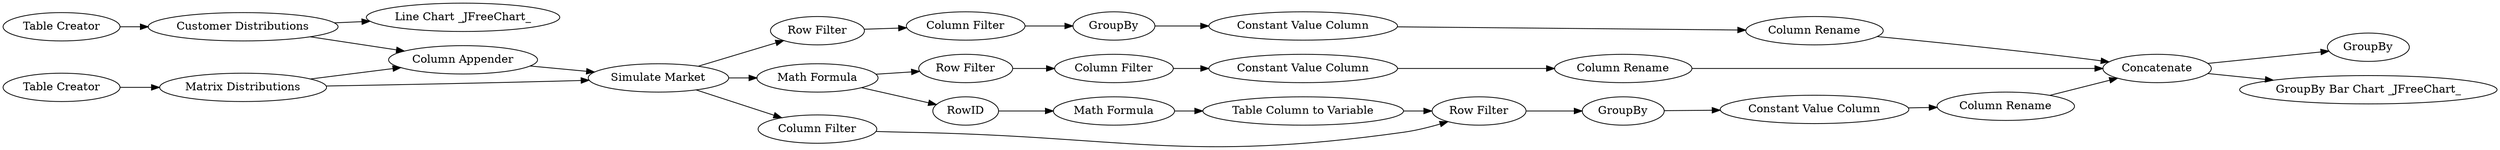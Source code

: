 digraph {
	"720097524949430185_53" [label="Row Filter"]
	"720097524949430185_65" [label=GroupBy]
	"720097524949430185_64" [label="Column Rename"]
	"720097524949430185_41" [label="Line Chart _JFreeChart_"]
	"720097524949430185_61" [label="Constant Value Column"]
	"720097524949430185_59" [label="Column Rename"]
	"720097524949430185_39" [label="Table Creator"]
	"720097524949430185_51" [label="Math Formula"]
	"720097524949430185_40" [label="Customer Distributions"]
	"720097524949430185_63" [label="Column Rename"]
	"720097524949430185_48" [label="Column Filter"]
	"720097524949430185_56" [label=GroupBy]
	"720097524949430185_45" [label="Row Filter"]
	"720097524949430185_35" [label="Table Creator"]
	"720097524949430185_46" [label=RowID]
	"720097524949430185_54" [label="Column Filter"]
	"720097524949430185_43" [label="Simulate Market"]
	"720097524949430185_50" [label="Column Filter"]
	"720097524949430185_69" [label="GroupBy Bar Chart _JFreeChart_"]
	"720097524949430185_60" [label="Constant Value Column"]
	"720097524949430185_52" [label="Math Formula"]
	"720097524949430185_37" [label="Matrix Distributions"]
	"720097524949430185_49" [label="Row Filter"]
	"720097524949430185_67" [label=Concatenate]
	"720097524949430185_62" [label="Constant Value Column"]
	"720097524949430185_55" [label=GroupBy]
	"720097524949430185_70" [label="Table Column to Variable"]
	"720097524949430185_66" [label="Column Appender"]
	"720097524949430185_50" -> "720097524949430185_49"
	"720097524949430185_55" -> "720097524949430185_61"
	"720097524949430185_43" -> "720097524949430185_50"
	"720097524949430185_51" -> "720097524949430185_70"
	"720097524949430185_67" -> "720097524949430185_65"
	"720097524949430185_37" -> "720097524949430185_43"
	"720097524949430185_40" -> "720097524949430185_41"
	"720097524949430185_70" -> "720097524949430185_49"
	"720097524949430185_46" -> "720097524949430185_51"
	"720097524949430185_53" -> "720097524949430185_54"
	"720097524949430185_54" -> "720097524949430185_60"
	"720097524949430185_59" -> "720097524949430185_67"
	"720097524949430185_63" -> "720097524949430185_67"
	"720097524949430185_61" -> "720097524949430185_63"
	"720097524949430185_40" -> "720097524949430185_66"
	"720097524949430185_37" -> "720097524949430185_66"
	"720097524949430185_49" -> "720097524949430185_55"
	"720097524949430185_64" -> "720097524949430185_67"
	"720097524949430185_67" -> "720097524949430185_69"
	"720097524949430185_56" -> "720097524949430185_62"
	"720097524949430185_35" -> "720097524949430185_37"
	"720097524949430185_43" -> "720097524949430185_52"
	"720097524949430185_48" -> "720097524949430185_56"
	"720097524949430185_39" -> "720097524949430185_40"
	"720097524949430185_45" -> "720097524949430185_48"
	"720097524949430185_52" -> "720097524949430185_53"
	"720097524949430185_62" -> "720097524949430185_64"
	"720097524949430185_60" -> "720097524949430185_59"
	"720097524949430185_52" -> "720097524949430185_46"
	"720097524949430185_43" -> "720097524949430185_45"
	"720097524949430185_66" -> "720097524949430185_43"
	rankdir=LR
}
